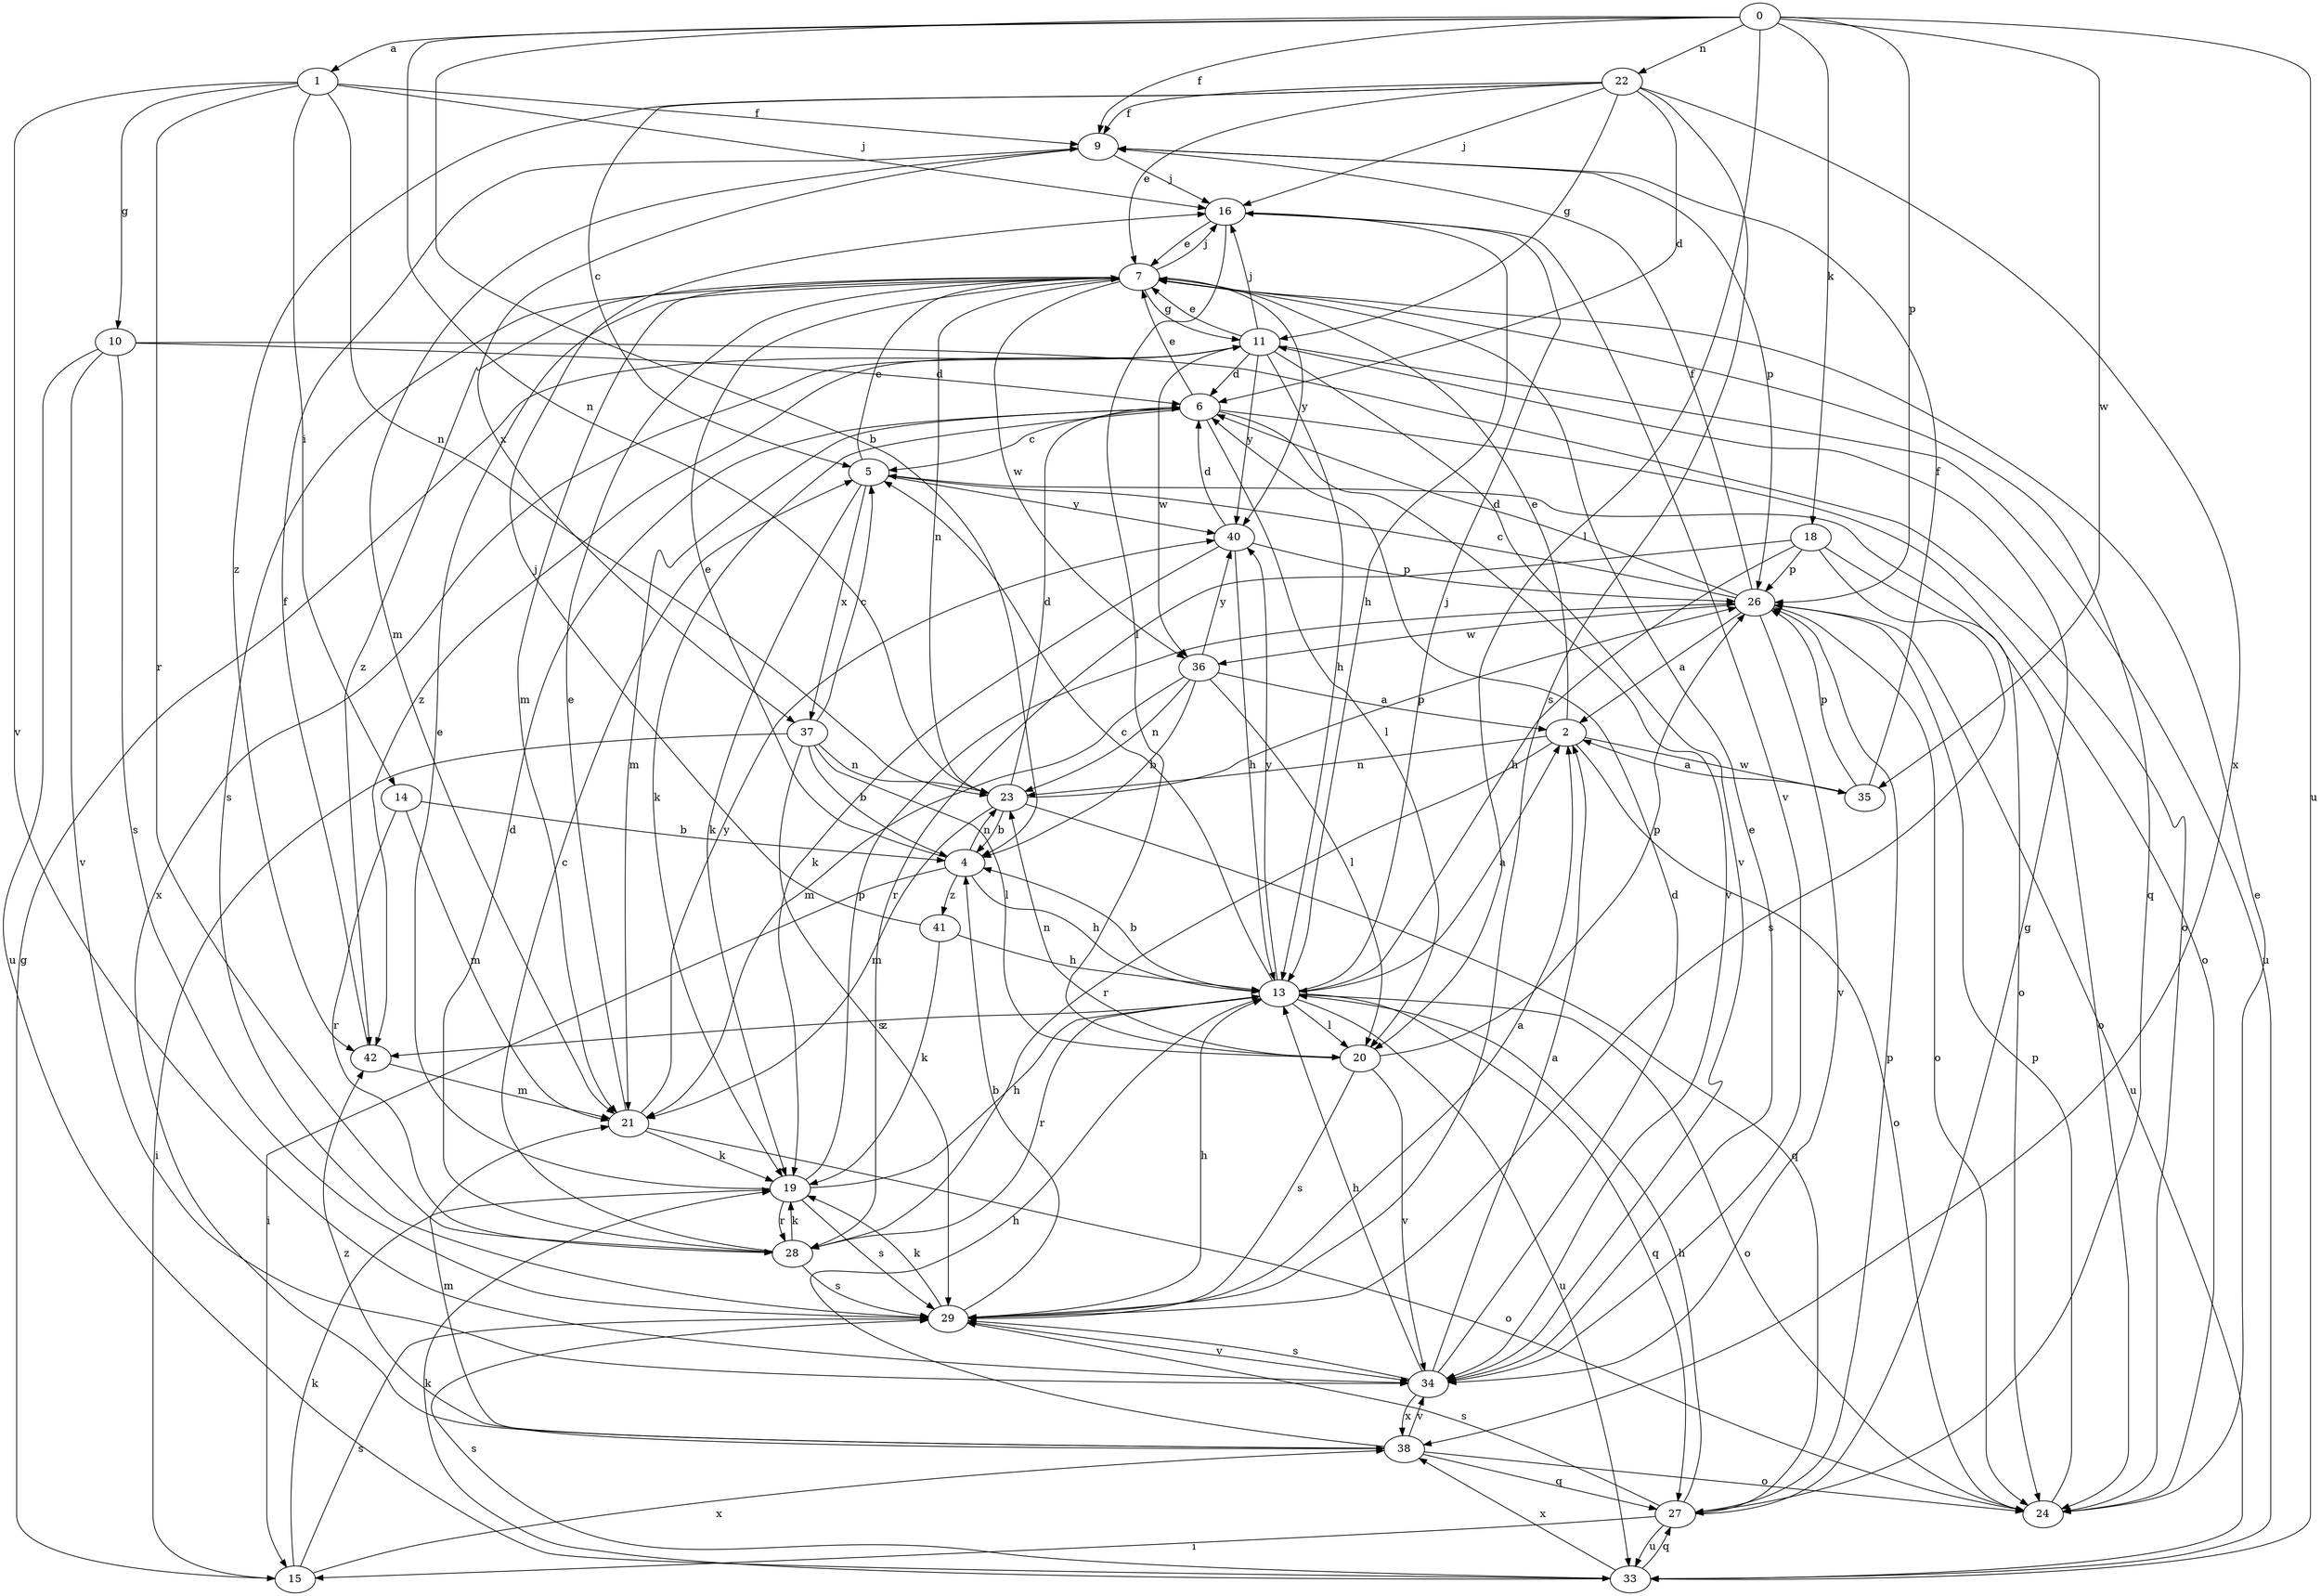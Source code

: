 strict digraph  {
0;
1;
2;
4;
5;
6;
7;
9;
10;
11;
13;
14;
15;
16;
18;
19;
20;
21;
22;
23;
24;
26;
27;
28;
29;
33;
34;
35;
36;
37;
38;
40;
41;
42;
0 -> 1  [label=a];
0 -> 4  [label=b];
0 -> 9  [label=f];
0 -> 18  [label=k];
0 -> 20  [label=l];
0 -> 22  [label=n];
0 -> 23  [label=n];
0 -> 26  [label=p];
0 -> 33  [label=u];
0 -> 35  [label=w];
1 -> 9  [label=f];
1 -> 10  [label=g];
1 -> 14  [label=i];
1 -> 16  [label=j];
1 -> 23  [label=n];
1 -> 28  [label=r];
1 -> 34  [label=v];
2 -> 7  [label=e];
2 -> 23  [label=n];
2 -> 24  [label=o];
2 -> 28  [label=r];
2 -> 35  [label=w];
4 -> 7  [label=e];
4 -> 13  [label=h];
4 -> 15  [label=i];
4 -> 23  [label=n];
4 -> 41  [label=z];
5 -> 7  [label=e];
5 -> 19  [label=k];
5 -> 24  [label=o];
5 -> 37  [label=x];
5 -> 40  [label=y];
6 -> 5  [label=c];
6 -> 7  [label=e];
6 -> 19  [label=k];
6 -> 20  [label=l];
6 -> 21  [label=m];
6 -> 24  [label=o];
6 -> 34  [label=v];
7 -> 11  [label=g];
7 -> 16  [label=j];
7 -> 21  [label=m];
7 -> 23  [label=n];
7 -> 27  [label=q];
7 -> 29  [label=s];
7 -> 36  [label=w];
7 -> 40  [label=y];
7 -> 42  [label=z];
9 -> 16  [label=j];
9 -> 21  [label=m];
9 -> 26  [label=p];
9 -> 37  [label=x];
10 -> 6  [label=d];
10 -> 24  [label=o];
10 -> 29  [label=s];
10 -> 33  [label=u];
10 -> 34  [label=v];
11 -> 6  [label=d];
11 -> 7  [label=e];
11 -> 13  [label=h];
11 -> 16  [label=j];
11 -> 33  [label=u];
11 -> 34  [label=v];
11 -> 36  [label=w];
11 -> 38  [label=x];
11 -> 40  [label=y];
11 -> 42  [label=z];
13 -> 2  [label=a];
13 -> 4  [label=b];
13 -> 5  [label=c];
13 -> 16  [label=j];
13 -> 20  [label=l];
13 -> 24  [label=o];
13 -> 27  [label=q];
13 -> 28  [label=r];
13 -> 33  [label=u];
13 -> 40  [label=y];
13 -> 42  [label=z];
14 -> 4  [label=b];
14 -> 21  [label=m];
14 -> 28  [label=r];
15 -> 11  [label=g];
15 -> 19  [label=k];
15 -> 29  [label=s];
15 -> 38  [label=x];
16 -> 7  [label=e];
16 -> 13  [label=h];
16 -> 20  [label=l];
16 -> 34  [label=v];
18 -> 13  [label=h];
18 -> 24  [label=o];
18 -> 26  [label=p];
18 -> 28  [label=r];
18 -> 29  [label=s];
19 -> 7  [label=e];
19 -> 13  [label=h];
19 -> 26  [label=p];
19 -> 28  [label=r];
19 -> 29  [label=s];
20 -> 23  [label=n];
20 -> 26  [label=p];
20 -> 29  [label=s];
20 -> 34  [label=v];
21 -> 7  [label=e];
21 -> 19  [label=k];
21 -> 24  [label=o];
21 -> 40  [label=y];
22 -> 5  [label=c];
22 -> 6  [label=d];
22 -> 7  [label=e];
22 -> 9  [label=f];
22 -> 11  [label=g];
22 -> 16  [label=j];
22 -> 29  [label=s];
22 -> 38  [label=x];
22 -> 42  [label=z];
23 -> 4  [label=b];
23 -> 6  [label=d];
23 -> 21  [label=m];
23 -> 26  [label=p];
23 -> 27  [label=q];
24 -> 7  [label=e];
24 -> 26  [label=p];
26 -> 2  [label=a];
26 -> 5  [label=c];
26 -> 6  [label=d];
26 -> 9  [label=f];
26 -> 24  [label=o];
26 -> 33  [label=u];
26 -> 34  [label=v];
26 -> 36  [label=w];
27 -> 11  [label=g];
27 -> 13  [label=h];
27 -> 15  [label=i];
27 -> 26  [label=p];
27 -> 29  [label=s];
27 -> 33  [label=u];
28 -> 5  [label=c];
28 -> 6  [label=d];
28 -> 19  [label=k];
28 -> 29  [label=s];
29 -> 2  [label=a];
29 -> 4  [label=b];
29 -> 13  [label=h];
29 -> 19  [label=k];
29 -> 34  [label=v];
33 -> 19  [label=k];
33 -> 27  [label=q];
33 -> 29  [label=s];
33 -> 38  [label=x];
34 -> 2  [label=a];
34 -> 6  [label=d];
34 -> 7  [label=e];
34 -> 13  [label=h];
34 -> 29  [label=s];
34 -> 38  [label=x];
35 -> 2  [label=a];
35 -> 9  [label=f];
35 -> 26  [label=p];
36 -> 2  [label=a];
36 -> 4  [label=b];
36 -> 20  [label=l];
36 -> 21  [label=m];
36 -> 23  [label=n];
36 -> 40  [label=y];
37 -> 4  [label=b];
37 -> 5  [label=c];
37 -> 15  [label=i];
37 -> 20  [label=l];
37 -> 23  [label=n];
37 -> 29  [label=s];
38 -> 13  [label=h];
38 -> 21  [label=m];
38 -> 24  [label=o];
38 -> 27  [label=q];
38 -> 34  [label=v];
38 -> 42  [label=z];
40 -> 6  [label=d];
40 -> 13  [label=h];
40 -> 19  [label=k];
40 -> 26  [label=p];
41 -> 13  [label=h];
41 -> 16  [label=j];
41 -> 19  [label=k];
42 -> 9  [label=f];
42 -> 21  [label=m];
}
